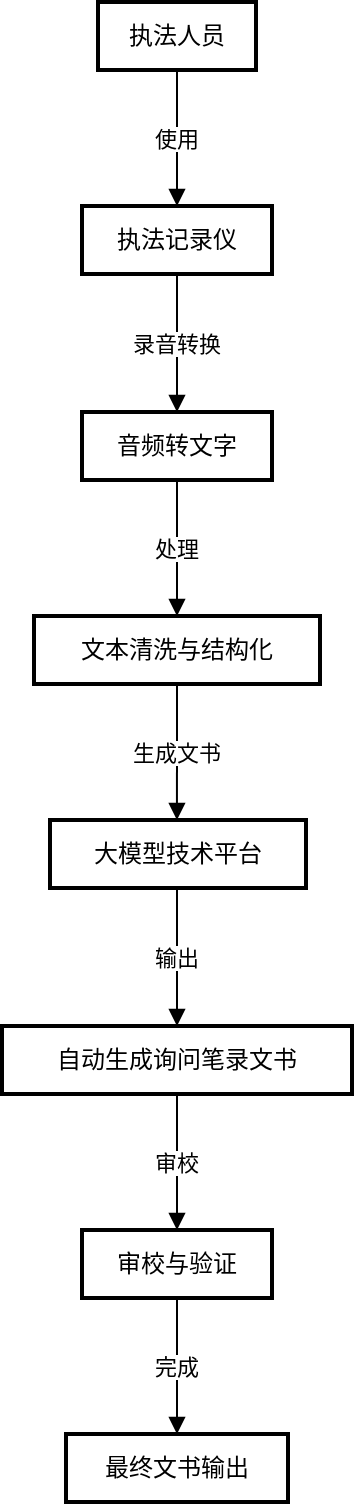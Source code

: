 <mxfile version="24.0.5" type="github">
  <diagram name="第 1 页" id="NecIpgg2a4Co7hd8PUxm">
    <mxGraphModel dx="1173" dy="772" grid="1" gridSize="10" guides="1" tooltips="1" connect="1" arrows="1" fold="1" page="1" pageScale="1" pageWidth="827" pageHeight="1169" math="0" shadow="0">
      <root>
        <mxCell id="0" />
        <mxCell id="1" parent="0" />
        <mxCell id="ZYK1Bn7KOKf3UNxCxHX9-1" value="执法人员" style="whiteSpace=wrap;strokeWidth=2;" vertex="1" parent="1">
          <mxGeometry x="378" y="160" width="79" height="34" as="geometry" />
        </mxCell>
        <mxCell id="ZYK1Bn7KOKf3UNxCxHX9-2" value="执法记录仪" style="whiteSpace=wrap;strokeWidth=2;" vertex="1" parent="1">
          <mxGeometry x="370" y="262" width="95" height="34" as="geometry" />
        </mxCell>
        <mxCell id="ZYK1Bn7KOKf3UNxCxHX9-3" value="音频转文字" style="whiteSpace=wrap;strokeWidth=2;" vertex="1" parent="1">
          <mxGeometry x="370" y="365" width="95" height="34" as="geometry" />
        </mxCell>
        <mxCell id="ZYK1Bn7KOKf3UNxCxHX9-4" value="文本清洗与结构化" style="whiteSpace=wrap;strokeWidth=2;" vertex="1" parent="1">
          <mxGeometry x="346" y="467" width="143" height="34" as="geometry" />
        </mxCell>
        <mxCell id="ZYK1Bn7KOKf3UNxCxHX9-5" value="大模型技术平台" style="whiteSpace=wrap;strokeWidth=2;" vertex="1" parent="1">
          <mxGeometry x="354" y="569" width="128" height="34" as="geometry" />
        </mxCell>
        <mxCell id="ZYK1Bn7KOKf3UNxCxHX9-6" value="自动生成询问笔录文书" style="whiteSpace=wrap;strokeWidth=2;" vertex="1" parent="1">
          <mxGeometry x="330" y="672" width="175" height="34" as="geometry" />
        </mxCell>
        <mxCell id="ZYK1Bn7KOKf3UNxCxHX9-7" value="审校与验证" style="whiteSpace=wrap;strokeWidth=2;" vertex="1" parent="1">
          <mxGeometry x="370" y="774" width="95" height="34" as="geometry" />
        </mxCell>
        <mxCell id="ZYK1Bn7KOKf3UNxCxHX9-8" value="最终文书输出" style="whiteSpace=wrap;strokeWidth=2;" vertex="1" parent="1">
          <mxGeometry x="362" y="876" width="111" height="34" as="geometry" />
        </mxCell>
        <mxCell id="ZYK1Bn7KOKf3UNxCxHX9-9" value="使用" style="curved=1;startArrow=none;endArrow=block;exitX=0.5;exitY=0.99;entryX=0.5;entryY=0.01;rounded=0;" edge="1" parent="1" source="ZYK1Bn7KOKf3UNxCxHX9-1" target="ZYK1Bn7KOKf3UNxCxHX9-2">
          <mxGeometry relative="1" as="geometry">
            <Array as="points" />
          </mxGeometry>
        </mxCell>
        <mxCell id="ZYK1Bn7KOKf3UNxCxHX9-10" value="录音转换" style="curved=1;startArrow=none;endArrow=block;exitX=0.5;exitY=1.0;entryX=0.5;entryY=-0.01;rounded=0;" edge="1" parent="1" source="ZYK1Bn7KOKf3UNxCxHX9-2" target="ZYK1Bn7KOKf3UNxCxHX9-3">
          <mxGeometry relative="1" as="geometry">
            <Array as="points" />
          </mxGeometry>
        </mxCell>
        <mxCell id="ZYK1Bn7KOKf3UNxCxHX9-11" value="处理" style="curved=1;startArrow=none;endArrow=block;exitX=0.5;exitY=0.98;entryX=0.5;entryY=2.244e-7;rounded=0;" edge="1" parent="1" source="ZYK1Bn7KOKf3UNxCxHX9-3" target="ZYK1Bn7KOKf3UNxCxHX9-4">
          <mxGeometry relative="1" as="geometry">
            <Array as="points" />
          </mxGeometry>
        </mxCell>
        <mxCell id="ZYK1Bn7KOKf3UNxCxHX9-12" value="生成文书" style="curved=1;startArrow=none;endArrow=block;exitX=0.5;exitY=0.99;entryX=0.496;entryY=0.01;rounded=0;" edge="1" parent="1" source="ZYK1Bn7KOKf3UNxCxHX9-4" target="ZYK1Bn7KOKf3UNxCxHX9-5">
          <mxGeometry relative="1" as="geometry">
            <Array as="points" />
          </mxGeometry>
        </mxCell>
        <mxCell id="ZYK1Bn7KOKf3UNxCxHX9-13" value="输出" style="curved=1;startArrow=none;endArrow=block;exitX=0.496;exitY=1.0;entryX=0.5;entryY=-0.01;rounded=0;" edge="1" parent="1" source="ZYK1Bn7KOKf3UNxCxHX9-5" target="ZYK1Bn7KOKf3UNxCxHX9-6">
          <mxGeometry relative="1" as="geometry">
            <Array as="points" />
          </mxGeometry>
        </mxCell>
        <mxCell id="ZYK1Bn7KOKf3UNxCxHX9-14" value="审校" style="curved=1;startArrow=none;endArrow=block;exitX=0.5;exitY=0.98;entryX=0.5;entryY=4.488e-7;rounded=0;" edge="1" parent="1" source="ZYK1Bn7KOKf3UNxCxHX9-6" target="ZYK1Bn7KOKf3UNxCxHX9-7">
          <mxGeometry relative="1" as="geometry">
            <Array as="points" />
          </mxGeometry>
        </mxCell>
        <mxCell id="ZYK1Bn7KOKf3UNxCxHX9-15" value="完成" style="curved=1;startArrow=none;endArrow=block;exitX=0.5;exitY=0.99;entryX=0.5;entryY=0.01;rounded=0;" edge="1" parent="1" source="ZYK1Bn7KOKf3UNxCxHX9-7" target="ZYK1Bn7KOKf3UNxCxHX9-8">
          <mxGeometry relative="1" as="geometry">
            <Array as="points" />
          </mxGeometry>
        </mxCell>
      </root>
    </mxGraphModel>
  </diagram>
</mxfile>
